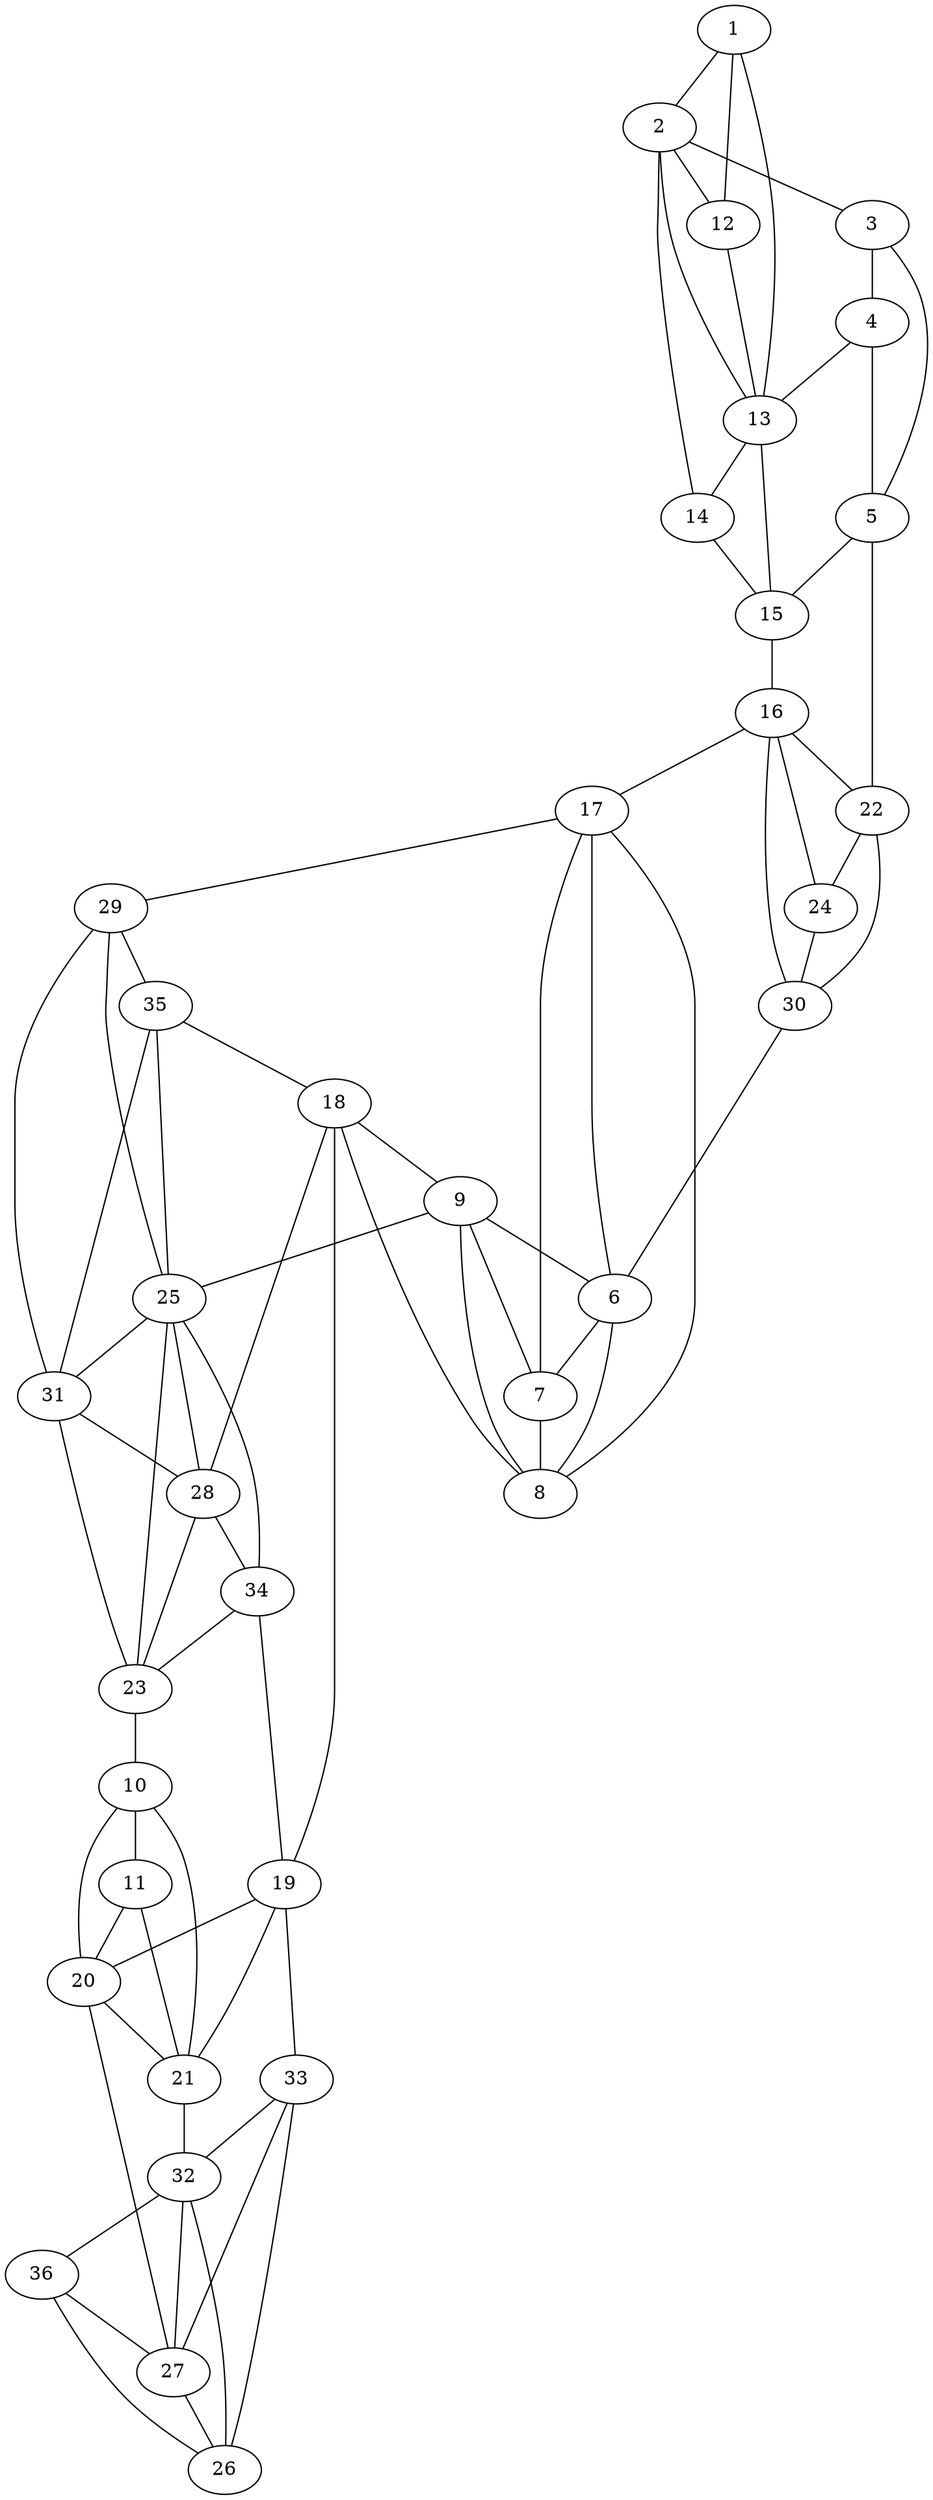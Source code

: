 graph pdb1ire {
	1	 [aaLength=23,
		sequence=SDEEIQKEITARVKALESMLIEQ,
		type=0];
	2	 [aaLength=15,
		sequence=TTSMIDRMAEIYENE,
		type=0];
	1 -- 2	 [distance0="31.3856",
		frequency=1,
		type0=2];
	12	 [aaLength=17,
		sequence=AEWEKVAFAMFPATFRA,
		type=0];
	1 -- 12	 [distance0="22.14121",
		frequency=1,
		type0=1];
	13	 [aaLength=11,
		sequence=GLDEFRFGIEQ,
		type=0];
	1 -- 13	 [distance0="43.05083",
		frequency=1,
		type0=3];
	3	 [aaLength=15,
		sequence=GPHLGAKVVVKAWTD,
		type=0];
	2 -- 3	 [distance0="27.91783",
		distance1="1.0",
		frequency=2,
		type0=3,
		type1=4];
	2 -- 12	 [distance0="9.663664",
		frequency=1,
		type0=1];
	2 -- 13	 [distance0="21.20042",
		frequency=1,
		type0=2];
	4	 [aaLength=11,
		sequence=DPEFKKRLLAD,
		type=0];
	3 -- 4	 [distance0="18.57784",
		distance1="0.0",
		frequency=2,
		type0=1,
		type1=5];
	5	 [aaLength=8,
		sequence=DGTEACKE,
		type=0];
	3 -- 5	 [distance0="25.79914",
		frequency=1,
		type0=2];
	4 -- 5	 [distance0="13.71743",
		distance1="0.0",
		frequency=2,
		type0=1,
		type1=5];
	4 -- 13	 [distance0="38.09138",
		frequency=1,
		type0=3];
	15	 [aaLength=17,
		sequence=PYYWHWIRTYIHHGVRT,
		type=0];
	5 -- 15	 [distance0="31.59648",
		frequency=1,
		type0=3];
	22	 [aaLength=6,
		sequence=DMMWVE,
		type=1];
	5 -- 22	 [distance0="9.0",
		frequency=1,
		type0=4];
	6	 [aaLength=6,
		sequence=PWPVLG,
		type=0];
	8	 [aaLength=9,
		sequence=EPQYRSRVV,
		type=0];
	6 -- 8	 [distance0="16.12041",
		frequency=1,
		type0=3];
	7	 [aaLength=6,
		sequence=PNWFKE,
		type=0];
	6 -- 7	 [distance0="11.02977",
		distance1="2.0",
		frequency=2,
		type0=1,
		type1=4];
	7 -- 8	 [distance0="9.956984",
		distance1="0.0",
		frequency=2,
		type0=1,
		type1=5];
	9	 [aaLength=11,
		sequence=EPRQLLKEEFG,
		type=0];
	9 -- 8	 [distance0="15.04392",
		frequency=1,
		type0=1];
	9 -- 6	 [distance0="23.31371",
		frequency=1,
		type0=3];
	9 -- 7	 [distance0="18.79643",
		frequency=1,
		type0=2];
	25	 [aaLength=6,
		sequence=EIKVWD,
		type=1];
	9 -- 25	 [distance0="7.0",
		frequency=1,
		type0=4];
	10	 [aaLength=7,
		sequence=SEEELAT,
		type=0];
	11	 [aaLength=7,
		sequence=TRESMIG,
		type=0];
	10 -- 11	 [distance0="16.95222",
		distance1="2.0",
		frequency=2,
		type0=1,
		type1=4];
	20	 [aaLength=6,
		sequence=AQELWG,
		type=0];
	10 -- 20	 [distance0="42.87157",
		frequency=1,
		type0=3];
	21	 [aaLength=3,
		sequence=PEG,
		type=0];
	10 -- 21	 [distance0="41.66404",
		frequency=1,
		type0=2];
	11 -- 20	 [distance0="27.12617",
		frequency=1,
		type0=3];
	11 -- 21	 [distance0="25.12416",
		frequency=1,
		type0=2];
	12 -- 13	 [distance0="24.51823",
		distance1="3.0",
		frequency=2,
		type0=3,
		type1=4];
	14	 [aaLength=8,
		sequence=NPAEYLES,
		type=0];
	13 -- 14	 [distance0="15.96539",
		distance1="1.0",
		frequency=2,
		type0=1,
		type1=4];
	14 -- 2	 [distance0="28.61573",
		frequency=1,
		type0=3];
	14 -- 15	 [distance0="8.648027",
		distance1="0.0",
		frequency=2,
		type0=1,
		type1=5];
	15 -- 13	 [distance0="21.39197",
		frequency=1,
		type0=2];
	16	 [aaLength=15,
		sequence=DLEELERRTQYYREN,
		type=0];
	15 -- 16	 [distance0="26.89557",
		distance1="3.0",
		frequency=2,
		type0=3,
		type1=4];
	17	 [aaLength=15,
		sequence=KPELIEFVNQAVYGG,
		type=0];
	16 -- 17	 [distance0="10.0",
		frequency=1,
		type0=4];
	16 -- 22	 [distance0="12.8997",
		frequency=1,
		type0=1];
	24	 [aaLength=6,
		sequence=VHHVVV,
		type=1];
	16 -- 24	 [distance0="19.14164",
		frequency=1,
		type0=2];
	30	 [aaLength=6,
		sequence=VHHVVV,
		type=1];
	16 -- 30	 [distance0="19.14164",
		frequency=1,
		type0=3];
	17 -- 8	 [distance0="18.52377",
		frequency=1,
		type0=3];
	17 -- 6	 [distance0="11.34721",
		frequency=1,
		type0=1];
	17 -- 7	 [distance0="11.53063",
		frequency=1,
		type0=2];
	29	 [aaLength=2,
		sequence=SR,
		type=1];
	17 -- 29	 [distance0="3.0",
		frequency=1,
		type0=4];
	18	 [aaLength=5,
		sequence=ARYVR,
		type=0];
	18 -- 8	 [distance0="33.39078",
		frequency=1,
		type0=3];
	18 -- 9	 [distance0="29.17655",
		frequency=1,
		type0=2];
	19	 [aaLength=6,
		sequence=YPDTAG,
		type=0];
	18 -- 19	 [distance0="20.35786",
		frequency=1,
		type0=1];
	28	 [aaLength=11,
		sequence=TGTVVKHHGAY,
		type=1];
	18 -- 28	 [distance0="2.0",
		frequency=1,
		type0=4];
	19 -- 20	 [distance0="26.73828",
		frequency=1,
		type0=2];
	19 -- 21	 [distance0="31.57913",
		frequency=1,
		type0=3];
	33	 [aaLength=9,
		sequence=EHLYTVRFT,
		type=1];
	19 -- 33	 [distance0="7.0",
		frequency=1,
		type0=4];
	20 -- 21	 [distance0="8.740701",
		distance1="0.0",
		frequency=2,
		type0=1,
		type1=5];
	32	 [aaLength=8,
		sequence=SSVYYDCW,
		type=1];
	21 -- 32	 [distance0="3.0",
		frequency=1,
		type0=4];
	22 -- 24	 [distance0="10.0",
		distance1="4.0",
		frequency=2,
		type0=1,
		type1=4];
	22 -- 30	 [distance0="10.0",
		frequency=1,
		type0=2];
	23	 [aaLength=6,
		sequence=MRFVVL,
		type=1];
	23 -- 10	 [distance0="10.0",
		frequency=1,
		type0=4];
	23 -- 28	 [distance0="0.0",
		frequency=1,
		type0=1];
	24 -- 30	 [distance0="0.0",
		frequency=1,
		type0=5];
	25 -- 23	 [distance0="10.0",
		frequency=1,
		type0=2];
	25 -- 28	 [distance0="10.0",
		frequency=1,
		type0=3];
	31	 [aaLength=6,
		sequence=EIKVWD,
		type=1];
	25 -- 31	 [distance0="0.0",
		frequency=1,
		type0=5];
	26	 [aaLength=8,
		sequence=SSVYYDCW,
		type=1];
	27	 [aaLength=9,
		sequence=EHLYTVRFT,
		type=1];
	27 -- 20	 [distance0="0.0",
		frequency=1,
		type0=5];
	27 -- 26	 [distance0="21.0",
		frequency=1,
		type0=2];
	27 -- 32	 [distance0="21.0",
		frequency=1,
		type0=3];
	34	 [aaLength=11,
		sequence=TGTVVKHHGAY,
		type=1];
	28 -- 34	 [distance0="0.0",
		distance1="0.0",
		frequency=2,
		type0=2,
		type1=5];
	29 -- 25	 [distance0="26.0",
		frequency=1,
		type0=2];
	29 -- 31	 [distance0="26.0",
		frequency=1,
		type0=3];
	35	 [aaLength=4,
		sequence=VVRF,
		type=1];
	29 -- 35	 [distance0="14.0",
		distance1="12.0",
		frequency=2,
		type0=1,
		type1=4];
	30 -- 6	 [distance0="7.0",
		frequency=1,
		type0=4];
	31 -- 23	 [distance0="10.0",
		distance1="4.0",
		frequency=2,
		type0=2,
		type1=4];
	31 -- 28	 [distance0="10.0",
		frequency=1,
		type0=3];
	32 -- 26	 [distance0="0.0",
		frequency=1,
		type0=5];
	36	 [aaLength=5,
		sequence=IELVD,
		type=1];
	32 -- 36	 [distance0="11.0",
		frequency=1,
		type0=2];
	33 -- 26	 [distance0="21.0",
		frequency=1,
		type0=2];
	33 -- 27	 [distance0="0.0",
		frequency=1,
		type0=5];
	33 -- 32	 [distance0="21.0",
		frequency=1,
		type0=3];
	34 -- 23	 [distance0="0.0",
		frequency=1,
		type0=1];
	34 -- 19	 [distance0="1.0",
		frequency=1,
		type0=4];
	34 -- 25	 [distance0="10.0",
		frequency=1,
		type0=3];
	35 -- 18	 [distance0="11.0",
		frequency=1,
		type0=4];
	35 -- 25	 [distance0="12.0",
		frequency=1,
		type0=1];
	35 -- 31	 [distance0="12.0",
		frequency=1,
		type0=2];
	36 -- 26	 [distance0="11.0",
		frequency=1,
		type0=1];
	36 -- 27	 [distance0="32.0",
		frequency=1,
		type0=3];
}
